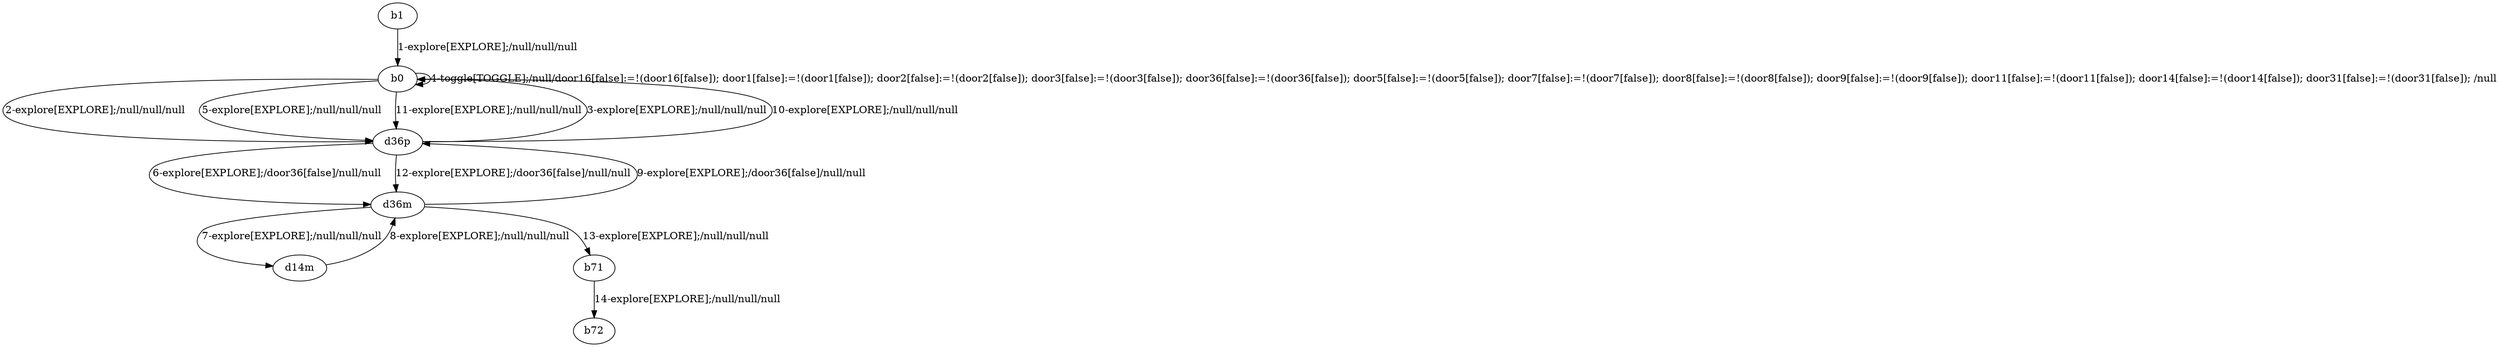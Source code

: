 # Total number of goals covered by this test: 2
# b71 --> b72
# d14m --> d36m

digraph g {
"b1" -> "b0" [label = "1-explore[EXPLORE];/null/null/null"];
"b0" -> "d36p" [label = "2-explore[EXPLORE];/null/null/null"];
"d36p" -> "b0" [label = "3-explore[EXPLORE];/null/null/null"];
"b0" -> "b0" [label = "4-toggle[TOGGLE];/null/door16[false]:=!(door16[false]); door1[false]:=!(door1[false]); door2[false]:=!(door2[false]); door3[false]:=!(door3[false]); door36[false]:=!(door36[false]); door5[false]:=!(door5[false]); door7[false]:=!(door7[false]); door8[false]:=!(door8[false]); door9[false]:=!(door9[false]); door11[false]:=!(door11[false]); door14[false]:=!(door14[false]); door31[false]:=!(door31[false]); /null"];
"b0" -> "d36p" [label = "5-explore[EXPLORE];/null/null/null"];
"d36p" -> "d36m" [label = "6-explore[EXPLORE];/door36[false]/null/null"];
"d36m" -> "d14m" [label = "7-explore[EXPLORE];/null/null/null"];
"d14m" -> "d36m" [label = "8-explore[EXPLORE];/null/null/null"];
"d36m" -> "d36p" [label = "9-explore[EXPLORE];/door36[false]/null/null"];
"d36p" -> "b0" [label = "10-explore[EXPLORE];/null/null/null"];
"b0" -> "d36p" [label = "11-explore[EXPLORE];/null/null/null"];
"d36p" -> "d36m" [label = "12-explore[EXPLORE];/door36[false]/null/null"];
"d36m" -> "b71" [label = "13-explore[EXPLORE];/null/null/null"];
"b71" -> "b72" [label = "14-explore[EXPLORE];/null/null/null"];
}